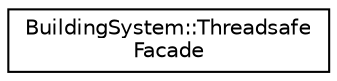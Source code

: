 digraph "Graphical Class Hierarchy"
{
  edge [fontname="Helvetica",fontsize="10",labelfontname="Helvetica",labelfontsize="10"];
  node [fontname="Helvetica",fontsize="10",shape=record];
  rankdir="LR";
  Node0 [label="BuildingSystem::Threadsafe\lFacade",height=0.2,width=0.4,color="black", fillcolor="white", style="filled",URL="$classBuildingSystem_1_1ThreadsafeFacade.html",tooltip="Facade intereface of BuildingSystem. All implemented methods are thread safe (they implement locking ..."];
}
